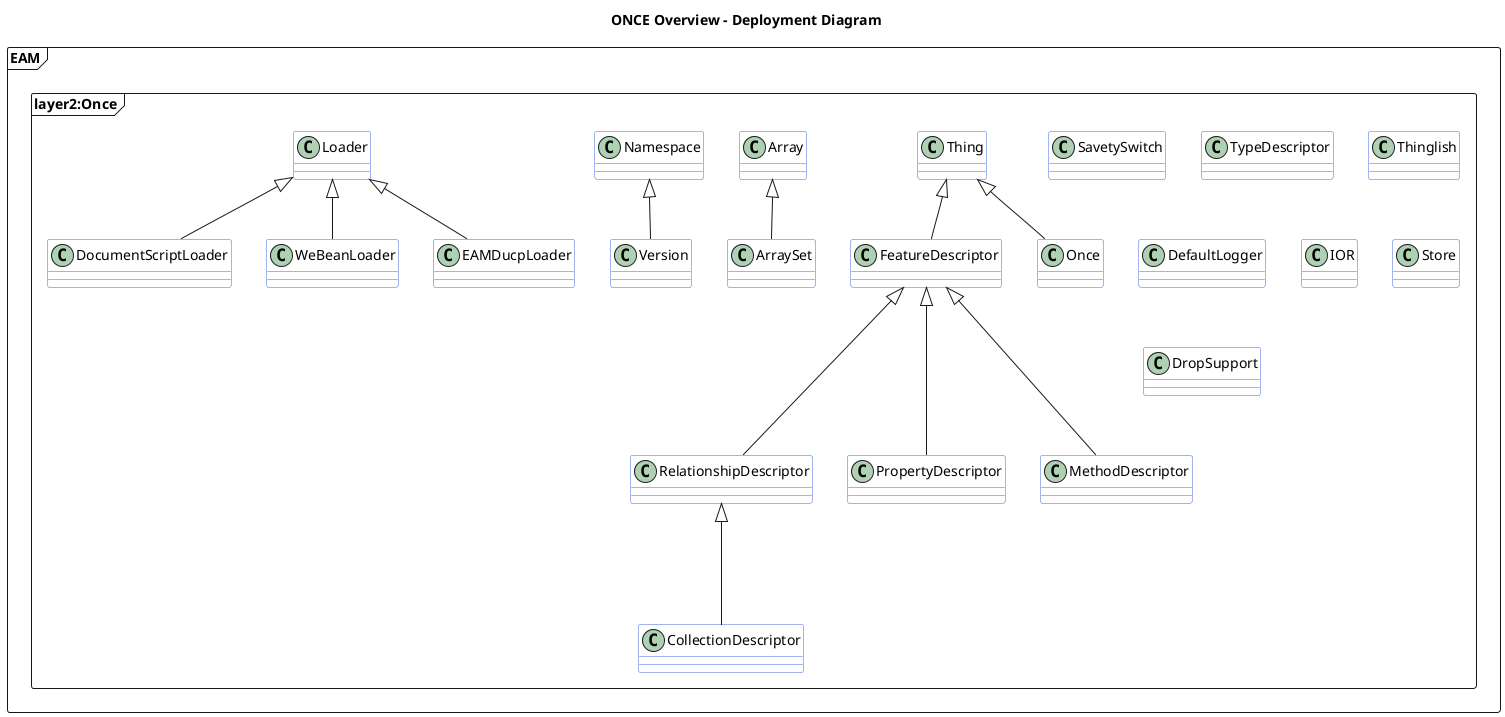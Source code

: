 @startuml

title ONCE Overview - Deployment Diagram 


skinparam rectangle<<behavior>> {
	roundCorner 25
}

skinparam class {
    BackgroundColor White
    
    BorderColor RoyalBlue
    BorderColor<<primary>> #FF2C24
    BorderColor<<secondary>> #FF9924
}

hide stereotype


frame EAM {

        frame layer2:Once {
            class SavetySwitch
            class Loader
            class DocumentScriptLoader
            DocumentScriptLoader -up-|> Loader
            class WeBeanLoader
            WeBeanLoader -up-|> Loader
            class EAMDucpLoader
            EAMDucpLoader -up-|> Loader
            class TypeDescriptor
            class Namespace
            class Thinglish
            class Version
            Version -up-|> Namespace
            class ArraySet
            class Array
            ArraySet -up-|> Array
            class DefaultLogger
            class IOR
            class Thing
            class Store
            class FeatureDescriptor
            FeatureDescriptor -up-|> Thing
            class PropertyDescriptor
            PropertyDescriptor --up-|> FeatureDescriptor
            class RelationshipDescriptor
            RelationshipDescriptor --up-|> FeatureDescriptor
            class CollectionDescriptor
            CollectionDescriptor --up-|> RelationshipDescriptor
            class MethodDescriptor
            MethodDescriptor --up-|> FeatureDescriptor
            class DropSupport
            class Once
            Once -up-|> Thing

        }
}
@enduml